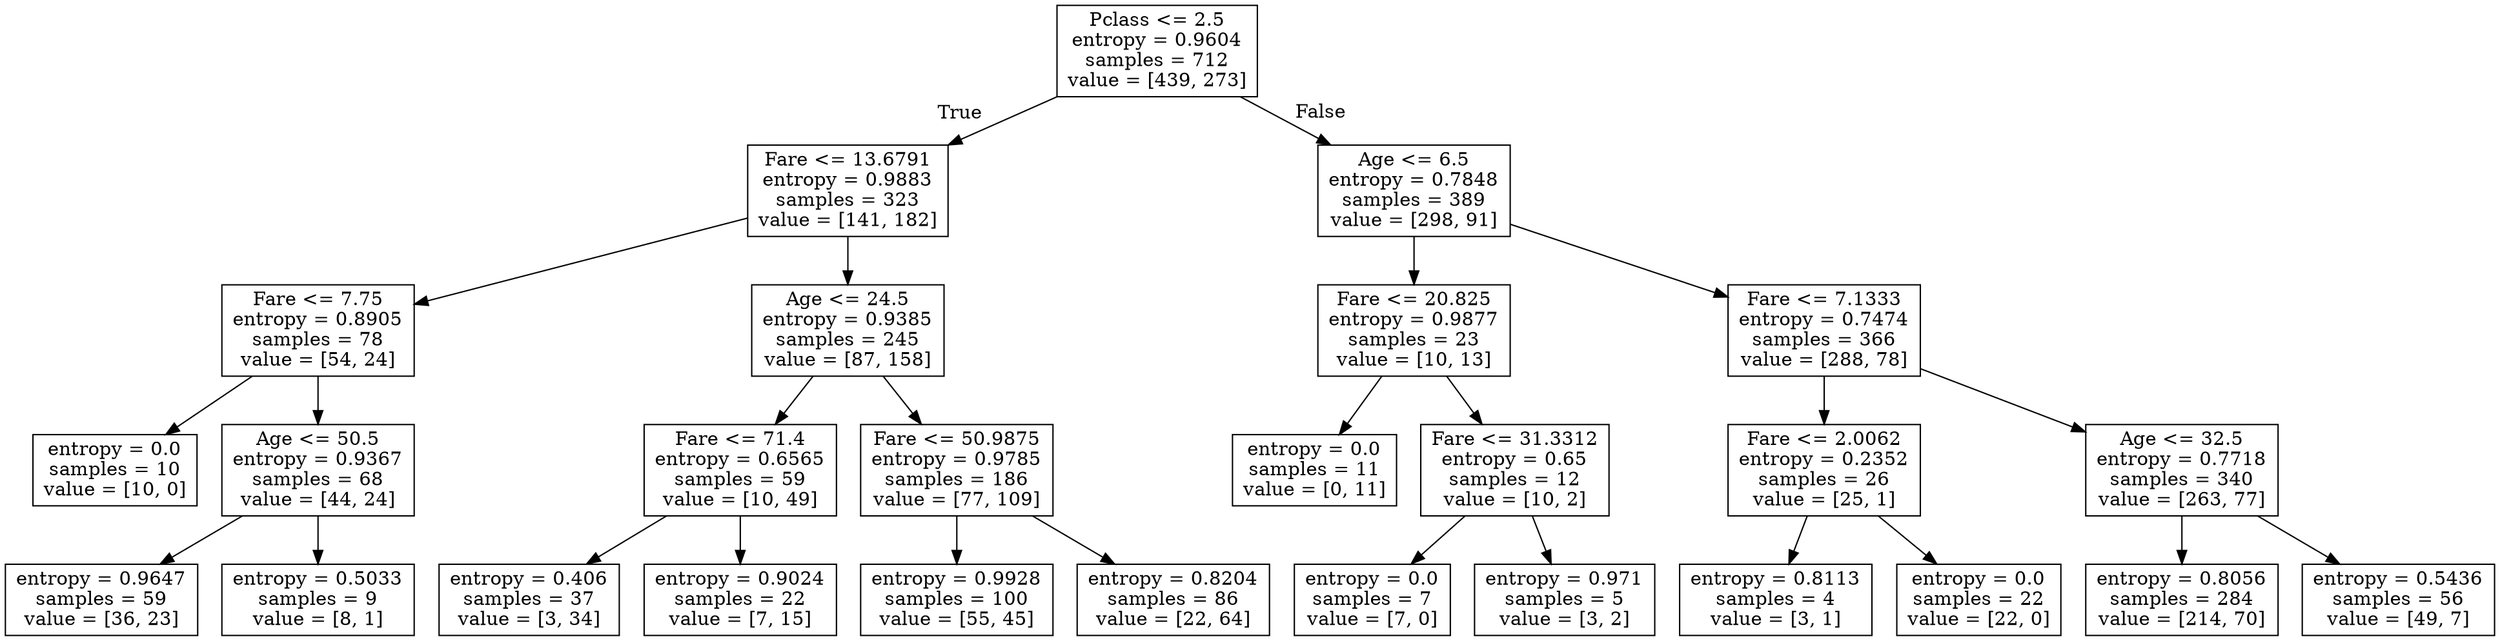 digraph Tree {
node [shape=box] ;
0 [label="Pclass <= 2.5\nentropy = 0.9604\nsamples = 712\nvalue = [439, 273]"] ;
1 [label="Fare <= 13.6791\nentropy = 0.9883\nsamples = 323\nvalue = [141, 182]"] ;
0 -> 1 [labeldistance=2.5, labelangle=45, headlabel="True"] ;
2 [label="Fare <= 7.75\nentropy = 0.8905\nsamples = 78\nvalue = [54, 24]"] ;
1 -> 2 ;
3 [label="entropy = 0.0\nsamples = 10\nvalue = [10, 0]"] ;
2 -> 3 ;
4 [label="Age <= 50.5\nentropy = 0.9367\nsamples = 68\nvalue = [44, 24]"] ;
2 -> 4 ;
5 [label="entropy = 0.9647\nsamples = 59\nvalue = [36, 23]"] ;
4 -> 5 ;
6 [label="entropy = 0.5033\nsamples = 9\nvalue = [8, 1]"] ;
4 -> 6 ;
7 [label="Age <= 24.5\nentropy = 0.9385\nsamples = 245\nvalue = [87, 158]"] ;
1 -> 7 ;
8 [label="Fare <= 71.4\nentropy = 0.6565\nsamples = 59\nvalue = [10, 49]"] ;
7 -> 8 ;
9 [label="entropy = 0.406\nsamples = 37\nvalue = [3, 34]"] ;
8 -> 9 ;
10 [label="entropy = 0.9024\nsamples = 22\nvalue = [7, 15]"] ;
8 -> 10 ;
11 [label="Fare <= 50.9875\nentropy = 0.9785\nsamples = 186\nvalue = [77, 109]"] ;
7 -> 11 ;
12 [label="entropy = 0.9928\nsamples = 100\nvalue = [55, 45]"] ;
11 -> 12 ;
13 [label="entropy = 0.8204\nsamples = 86\nvalue = [22, 64]"] ;
11 -> 13 ;
14 [label="Age <= 6.5\nentropy = 0.7848\nsamples = 389\nvalue = [298, 91]"] ;
0 -> 14 [labeldistance=2.5, labelangle=-45, headlabel="False"] ;
15 [label="Fare <= 20.825\nentropy = 0.9877\nsamples = 23\nvalue = [10, 13]"] ;
14 -> 15 ;
16 [label="entropy = 0.0\nsamples = 11\nvalue = [0, 11]"] ;
15 -> 16 ;
17 [label="Fare <= 31.3312\nentropy = 0.65\nsamples = 12\nvalue = [10, 2]"] ;
15 -> 17 ;
18 [label="entropy = 0.0\nsamples = 7\nvalue = [7, 0]"] ;
17 -> 18 ;
19 [label="entropy = 0.971\nsamples = 5\nvalue = [3, 2]"] ;
17 -> 19 ;
20 [label="Fare <= 7.1333\nentropy = 0.7474\nsamples = 366\nvalue = [288, 78]"] ;
14 -> 20 ;
21 [label="Fare <= 2.0062\nentropy = 0.2352\nsamples = 26\nvalue = [25, 1]"] ;
20 -> 21 ;
22 [label="entropy = 0.8113\nsamples = 4\nvalue = [3, 1]"] ;
21 -> 22 ;
23 [label="entropy = 0.0\nsamples = 22\nvalue = [22, 0]"] ;
21 -> 23 ;
24 [label="Age <= 32.5\nentropy = 0.7718\nsamples = 340\nvalue = [263, 77]"] ;
20 -> 24 ;
25 [label="entropy = 0.8056\nsamples = 284\nvalue = [214, 70]"] ;
24 -> 25 ;
26 [label="entropy = 0.5436\nsamples = 56\nvalue = [49, 7]"] ;
24 -> 26 ;
}